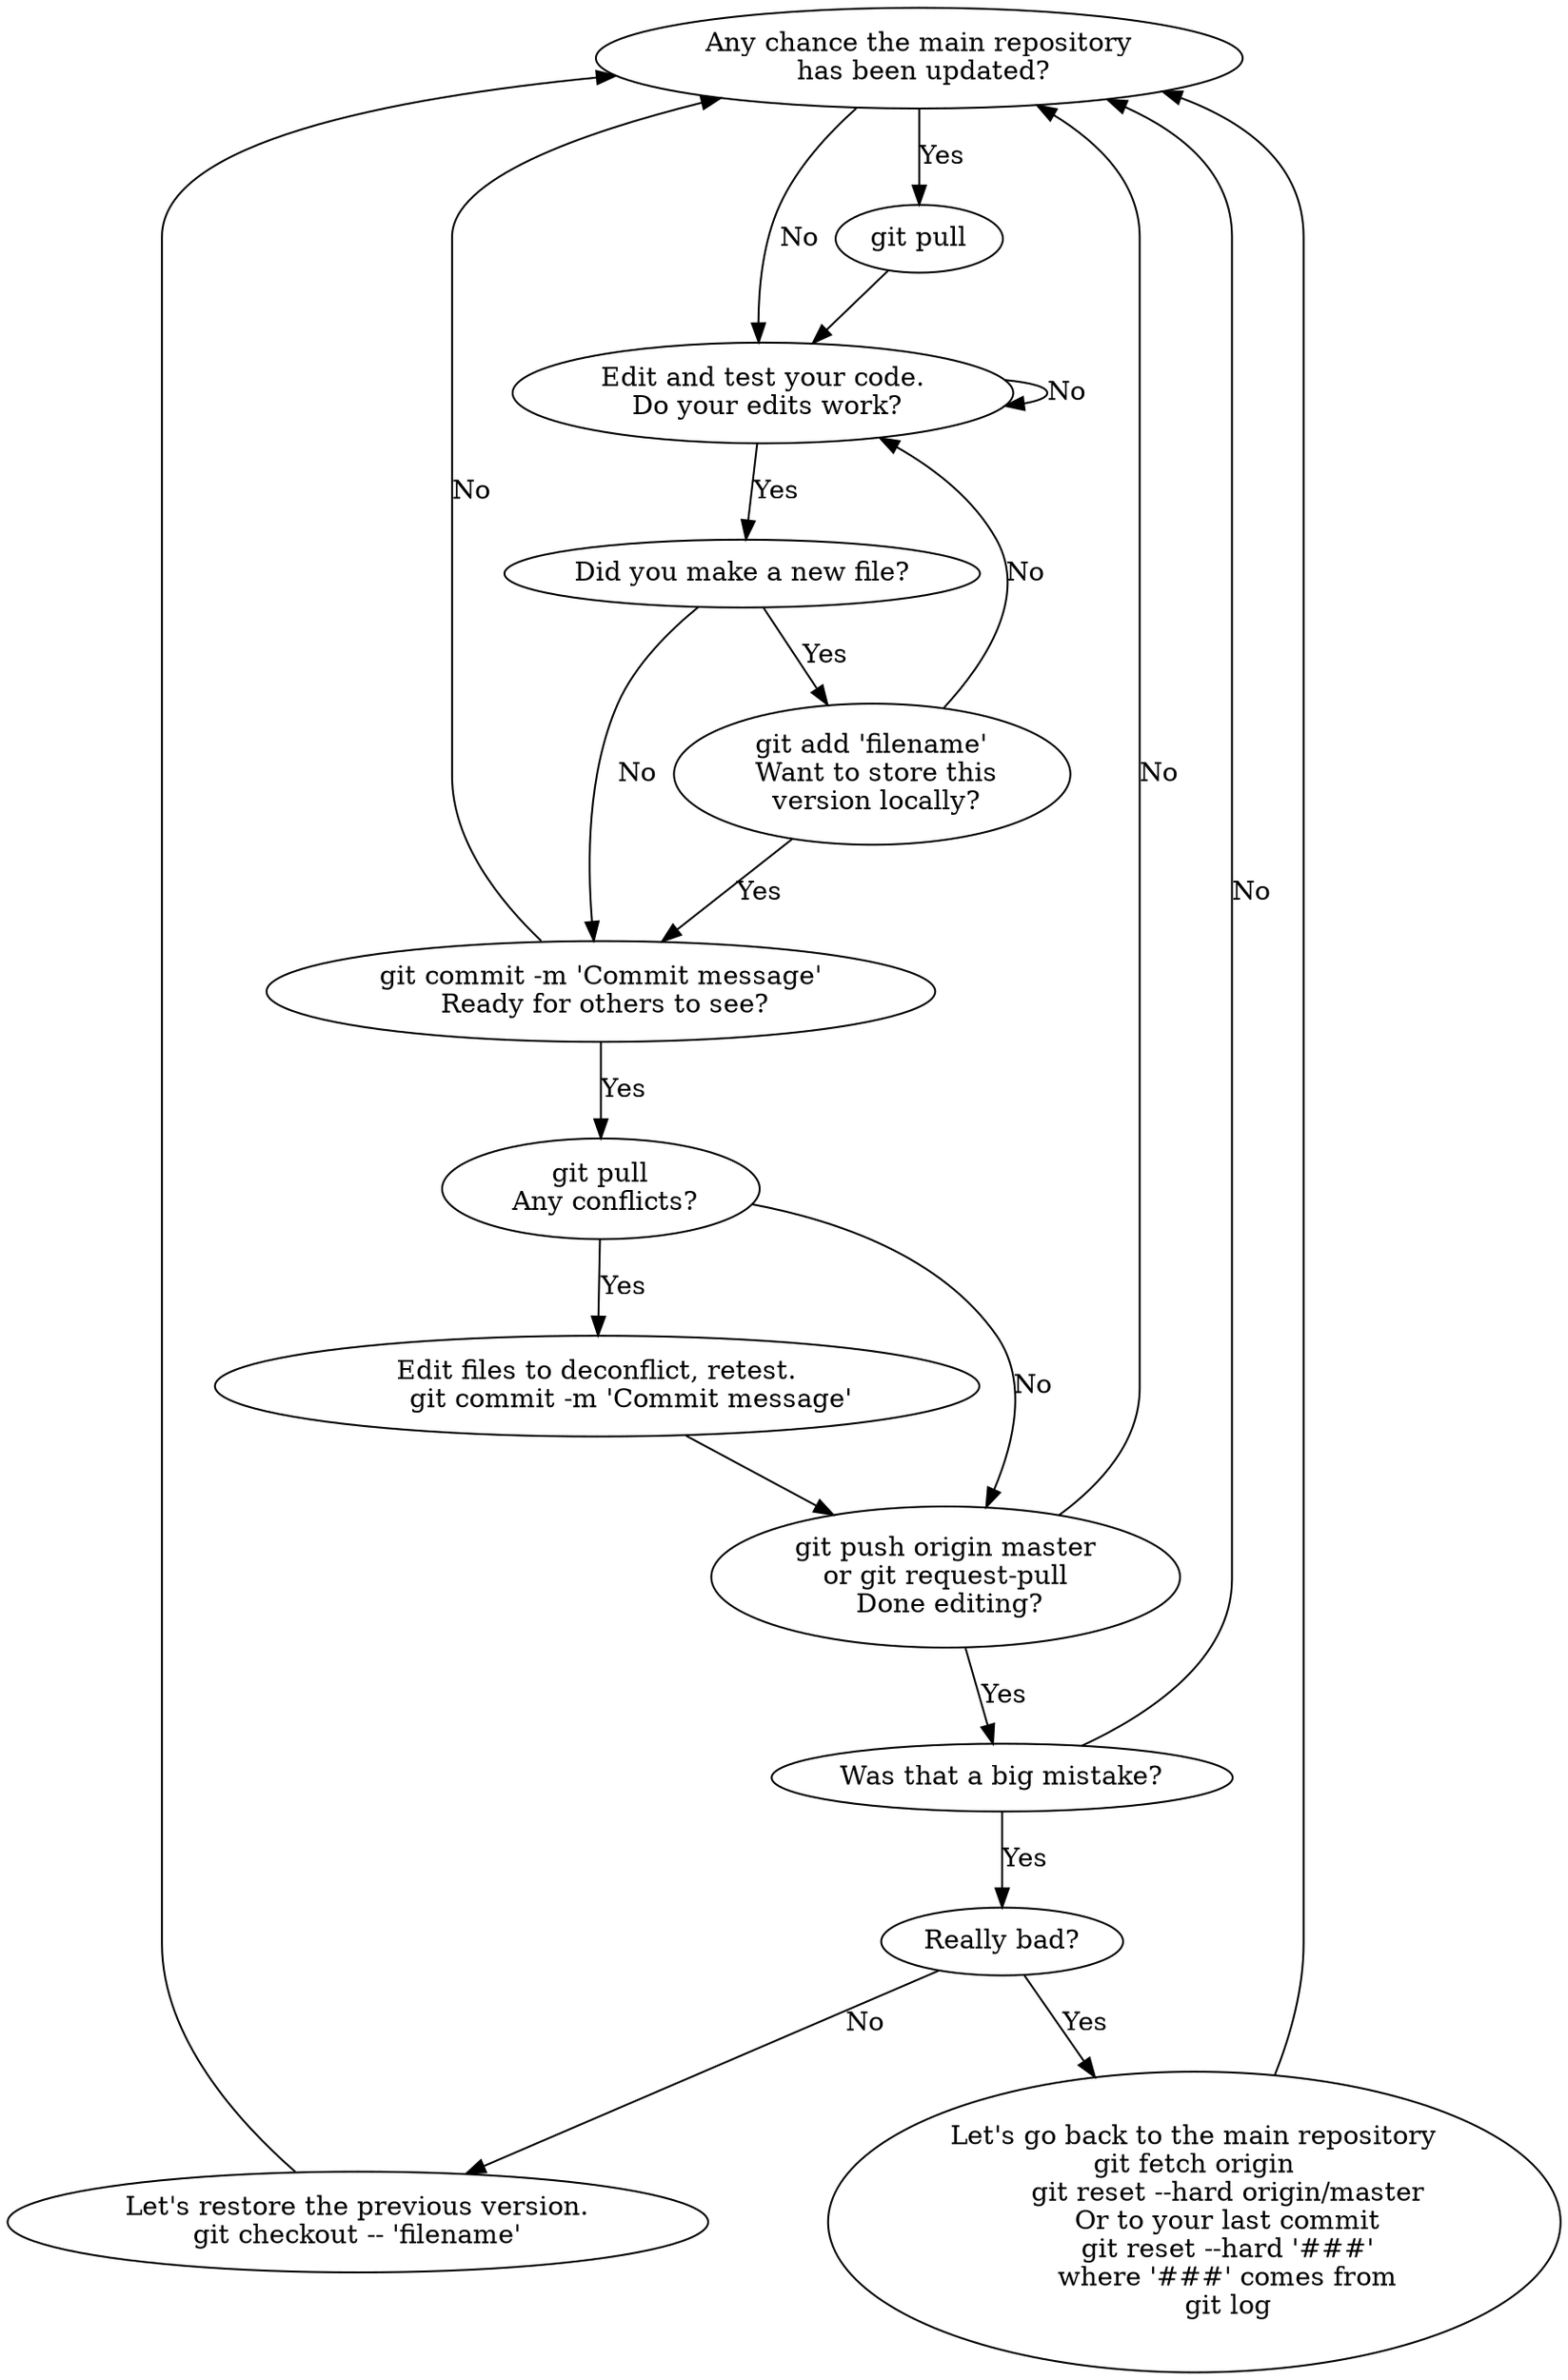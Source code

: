 digraph {
    Aa [label = "Any chance the main repository
 has been updated?"]
    Ab [label = "git pull"]
    A [label = "Edit and test your code.
 Do your edits work?"]
    B [label = "Did you make a new file?"] ;
    Ba [label = "git add 'filename'
 Want to store this
 version locally?"]
    Bb [label = "git commit -m 'Commit message'
 Ready for others to see?"]
    Bc [label = "git pull
 Any conflicts?"]
    Bd [label = "Edit files to deconflict, retest.
        git commit -m 'Commit message'"]
    C [label = "git push origin master
or git request-pull
 Done editing?"]
    Ca [label = "Was that a big mistake?"]
    Cb [label = "Really bad?"]
    D [label = "Let's restore the previous version.
git checkout -- 'filename'"]
    Db [label = "Let's go back to the main repository
git fetch origin
        git reset --hard origin/master
        Or to your last commit
        git reset --hard '###'
        where '###' comes from
        git log"]
    A->B [label = "Yes"]
    B->Ba [label = "Yes"]
    B->Bb [label = "No"]
    Aa->A [label = "No"]
    Aa->Ab [label = "Yes"]
    Ab->A 
    A->A [label = "No"]
    Ba->Bb [label = "Yes"]
    Ba->A [label = "No"]
    Bb->Bc [label = "Yes"]
    Bc->Bd [label = "Yes"]
    Bb->Aa [label = "No"]
    Bd->C
    Bc->C [label ="No"]
    #B:ne->A:se [label = "No"]
    C->Aa [label = "No"]
    C->Ca [label = "Yes"]
    Ca->Cb [label = "Yes"]
    Cb->Db [label = "Yes"]
    Cb->D [label = "No"]
    Ca->Aa[label = "No"]
    D->Aa 
    Db->Aa
    #E->Aa [label = "No"]
}
        
